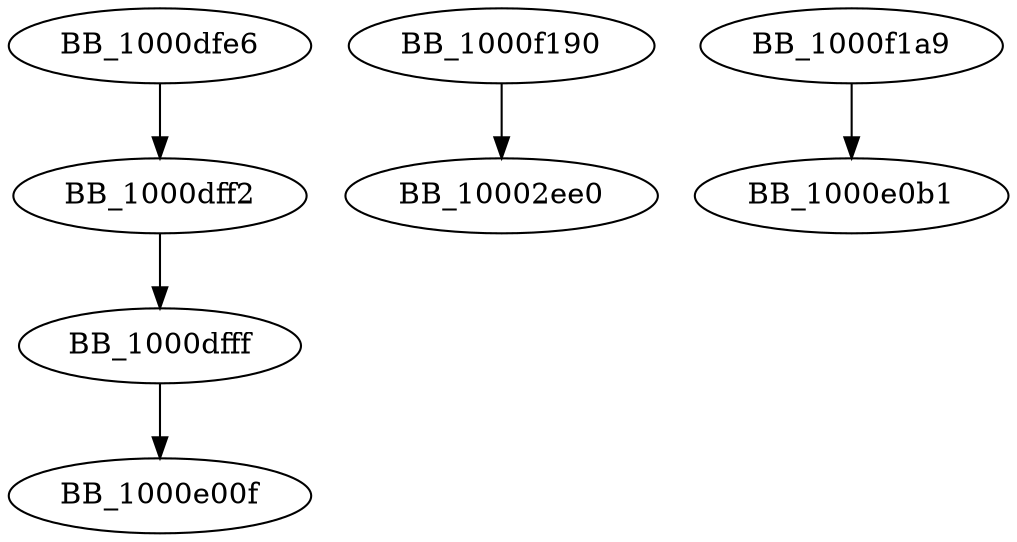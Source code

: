 DiGraph sub_1000DFE6{
BB_1000dfe6->BB_1000dff2
BB_1000dff2->BB_1000dfff
BB_1000dfff->BB_1000e00f
BB_1000f190->BB_10002ee0
BB_1000f1a9->BB_1000e0b1
}
